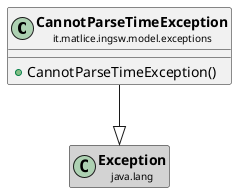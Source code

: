 @startuml

skinparam svgLinkTarget _parent
skinparam linetype ortho
set namespaceSeparator none
class "<b><size:14>CannotParseTimeException</b>\n<size:10>it.matlice.ingsw.model.exceptions" as it.matlice.ingsw.model.exceptions.CannotParseTimeException  [[../../../../../it/matlice/ingsw/model/exceptions/CannotParseTimeException.html{it.matlice.ingsw.model.exceptions.CannotParseTimeException}]] {
+CannotParseTimeException()
}


class "<b><size:14>Exception</b>\n<size:10>java.lang" as java.lang.Exception  #lightgrey {
}

hide java.lang.Exception fields
hide java.lang.Exception methods

it.matlice.ingsw.model.exceptions.CannotParseTimeException --|> java.lang.Exception


@enduml

